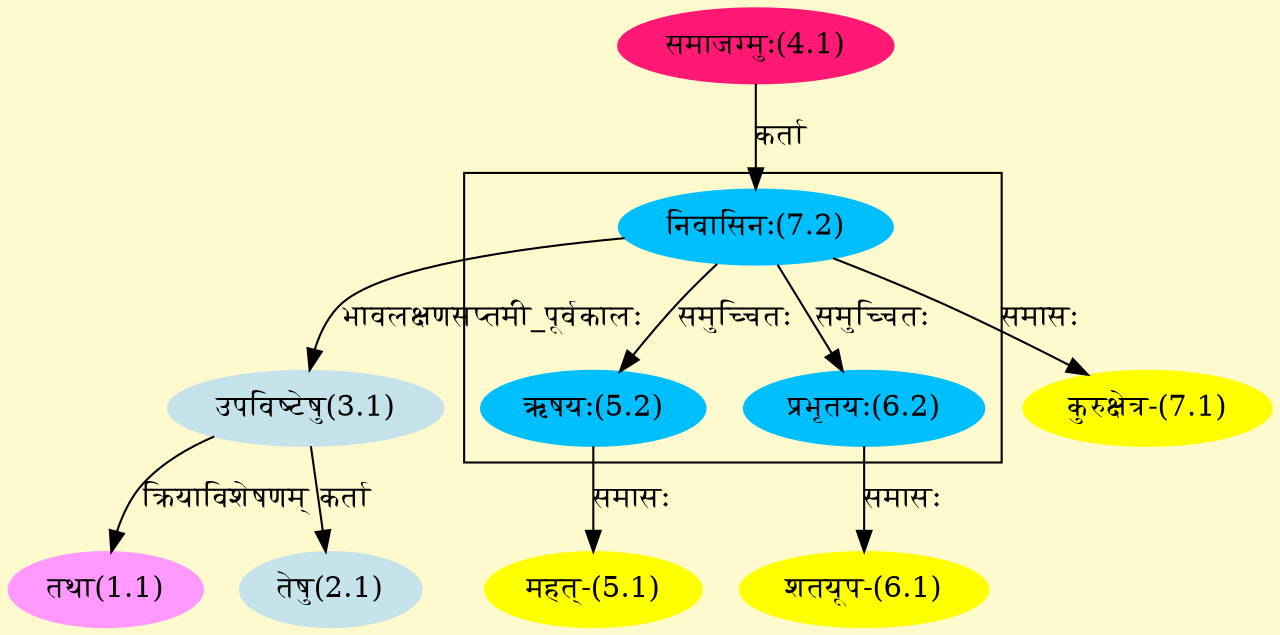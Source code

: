 digraph G{
rankdir=BT;
 compound=true;
 bgcolor="lemonchiffon1";

subgraph cluster_1{
Node5_2 [style=filled, color="#00BFFF" label = "ऋषयः(5.2)"]
Node7_2 [style=filled, color="#00BFFF" label = "निवासिनः(7.2)"]
Node6_2 [style=filled, color="#00BFFF" label = "प्रभृतयः(6.2)"]

}
Node1_1 [style=filled, color="#FF99FF" label = "तथा(1.1)"]
Node3_1 [style=filled, color="#C6E2EB" label = "उपविष्टेषु(3.1)"]
Node2_1 [style=filled, color="#C6E2EB" label = "तेषु(2.1)"]
Node7_2 [style=filled, color="#00BFFF" label = "निवासिनः(7.2)"]
Node4_1 [style=filled, color="#FF1975" label = "समाजग्मुः(4.1)"]
Node5_1 [style=filled, color="#FFFF00" label = "महत्-(5.1)"]
Node5_2 [style=filled, color="#00BFFF" label = "ऋषयः(5.2)"]
Node6_1 [style=filled, color="#FFFF00" label = "शतयूप-(6.1)"]
Node6_2 [style=filled, color="#00BFFF" label = "प्रभृतयः(6.2)"]
Node7_1 [style=filled, color="#FFFF00" label = "कुरुक्षेत्र-(7.1)"]
/* Start of Relations section */

Node1_1 -> Node3_1 [  label="क्रियाविशेषणम्"  dir="back" ]
Node2_1 -> Node3_1 [  label="कर्ता"  dir="back" ]
Node3_1 -> Node7_2 [  label="भावलक्षणसप्तमी_पूर्वकालः"  dir="back" ]
Node5_1 -> Node5_2 [  label="समासः"  dir="back" ]
Node5_2 -> Node7_2 [  label="समुच्चितः"  dir="back" ]
Node6_1 -> Node6_2 [  label="समासः"  dir="back" ]
Node6_2 -> Node7_2 [  label="समुच्चितः"  dir="back" ]
Node7_1 -> Node7_2 [  label="समासः"  dir="back" ]
Node7_2 -> Node4_1 [  label="कर्ता"  dir="back" ]
}
